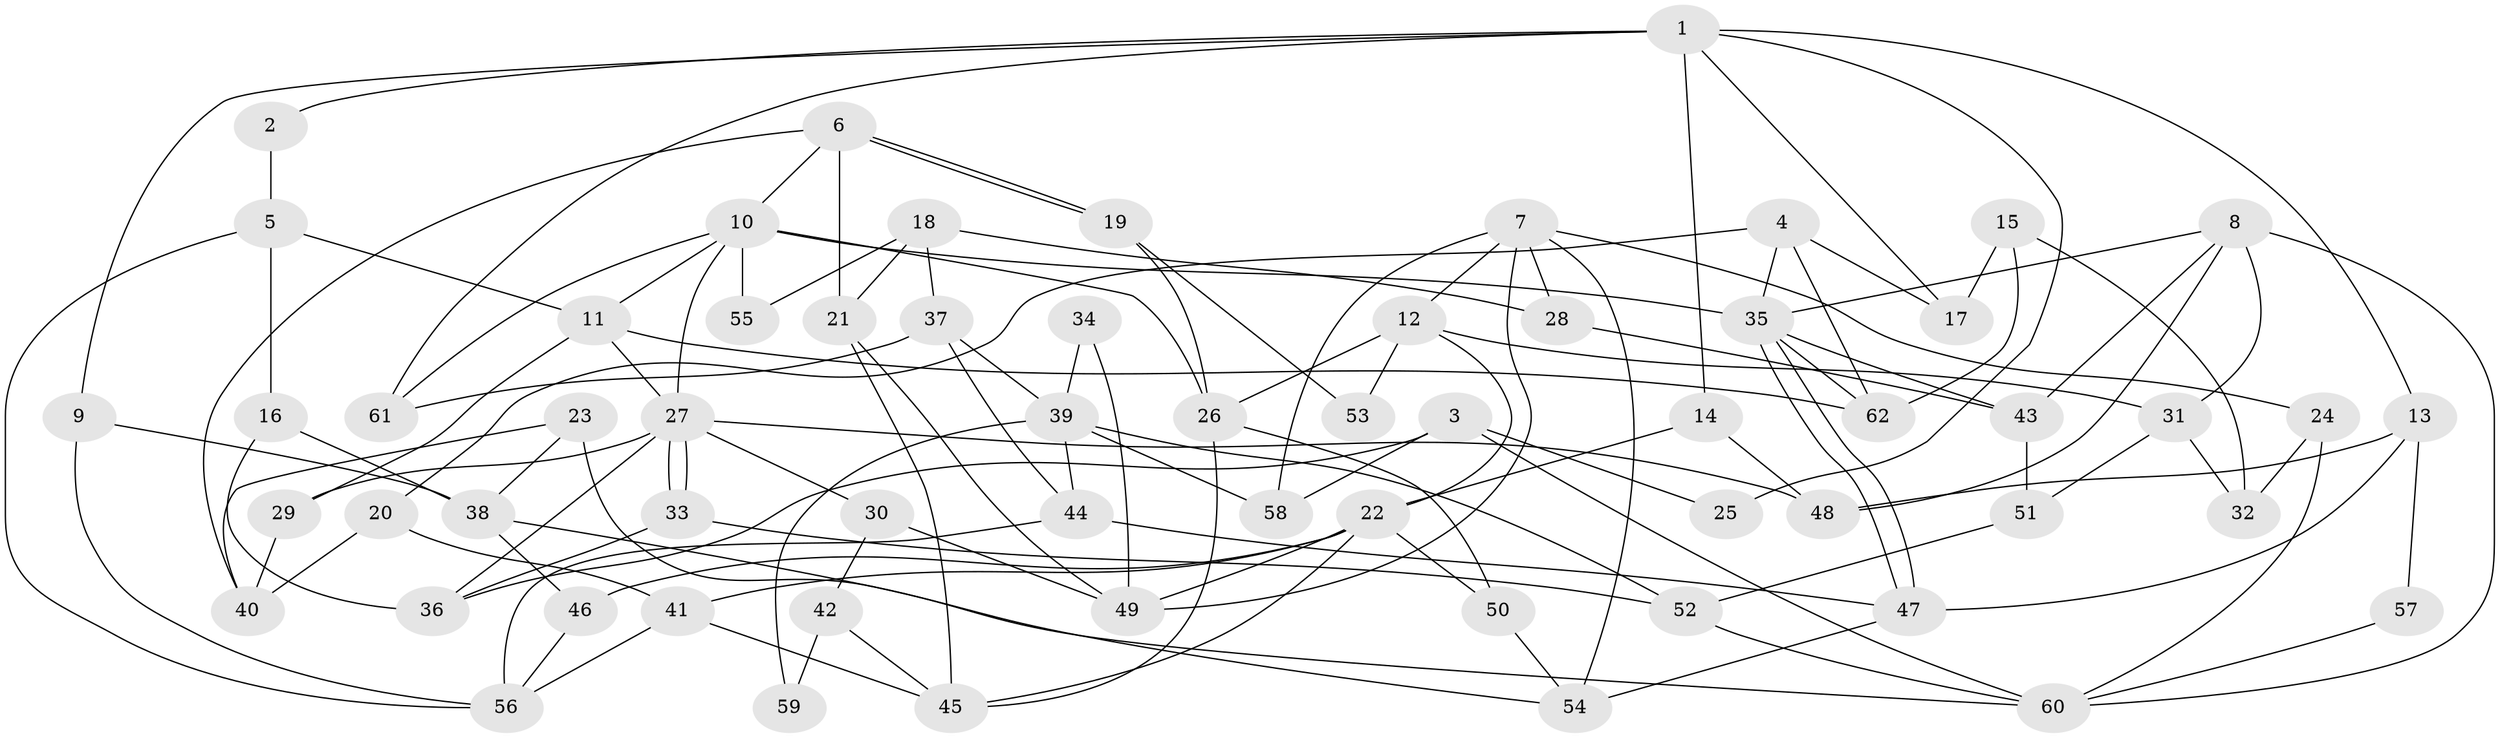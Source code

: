 // Generated by graph-tools (version 1.1) at 2025/02/03/09/25 03:02:00]
// undirected, 62 vertices, 124 edges
graph export_dot {
graph [start="1"]
  node [color=gray90,style=filled];
  1;
  2;
  3;
  4;
  5;
  6;
  7;
  8;
  9;
  10;
  11;
  12;
  13;
  14;
  15;
  16;
  17;
  18;
  19;
  20;
  21;
  22;
  23;
  24;
  25;
  26;
  27;
  28;
  29;
  30;
  31;
  32;
  33;
  34;
  35;
  36;
  37;
  38;
  39;
  40;
  41;
  42;
  43;
  44;
  45;
  46;
  47;
  48;
  49;
  50;
  51;
  52;
  53;
  54;
  55;
  56;
  57;
  58;
  59;
  60;
  61;
  62;
  1 -- 13;
  1 -- 9;
  1 -- 2;
  1 -- 14;
  1 -- 17;
  1 -- 25;
  1 -- 61;
  2 -- 5;
  3 -- 36;
  3 -- 60;
  3 -- 25;
  3 -- 58;
  4 -- 35;
  4 -- 62;
  4 -- 17;
  4 -- 20;
  5 -- 11;
  5 -- 56;
  5 -- 16;
  6 -- 10;
  6 -- 19;
  6 -- 19;
  6 -- 21;
  6 -- 40;
  7 -- 58;
  7 -- 54;
  7 -- 12;
  7 -- 24;
  7 -- 28;
  7 -- 49;
  8 -- 48;
  8 -- 43;
  8 -- 31;
  8 -- 35;
  8 -- 60;
  9 -- 56;
  9 -- 38;
  10 -- 35;
  10 -- 27;
  10 -- 11;
  10 -- 26;
  10 -- 55;
  10 -- 61;
  11 -- 27;
  11 -- 29;
  11 -- 62;
  12 -- 31;
  12 -- 22;
  12 -- 26;
  12 -- 53;
  13 -- 48;
  13 -- 47;
  13 -- 57;
  14 -- 22;
  14 -- 48;
  15 -- 17;
  15 -- 62;
  15 -- 32;
  16 -- 36;
  16 -- 38;
  18 -- 21;
  18 -- 37;
  18 -- 28;
  18 -- 55;
  19 -- 26;
  19 -- 53;
  20 -- 41;
  20 -- 40;
  21 -- 49;
  21 -- 45;
  22 -- 45;
  22 -- 41;
  22 -- 46;
  22 -- 49;
  22 -- 50;
  23 -- 40;
  23 -- 38;
  23 -- 54;
  24 -- 60;
  24 -- 32;
  26 -- 45;
  26 -- 50;
  27 -- 33;
  27 -- 33;
  27 -- 29;
  27 -- 30;
  27 -- 36;
  27 -- 48;
  28 -- 43;
  29 -- 40;
  30 -- 49;
  30 -- 42;
  31 -- 32;
  31 -- 51;
  33 -- 52;
  33 -- 36;
  34 -- 39;
  34 -- 49;
  35 -- 47;
  35 -- 47;
  35 -- 43;
  35 -- 62;
  37 -- 39;
  37 -- 61;
  37 -- 44;
  38 -- 46;
  38 -- 60;
  39 -- 44;
  39 -- 52;
  39 -- 58;
  39 -- 59;
  41 -- 45;
  41 -- 56;
  42 -- 45;
  42 -- 59;
  43 -- 51;
  44 -- 47;
  44 -- 56;
  46 -- 56;
  47 -- 54;
  50 -- 54;
  51 -- 52;
  52 -- 60;
  57 -- 60;
}
